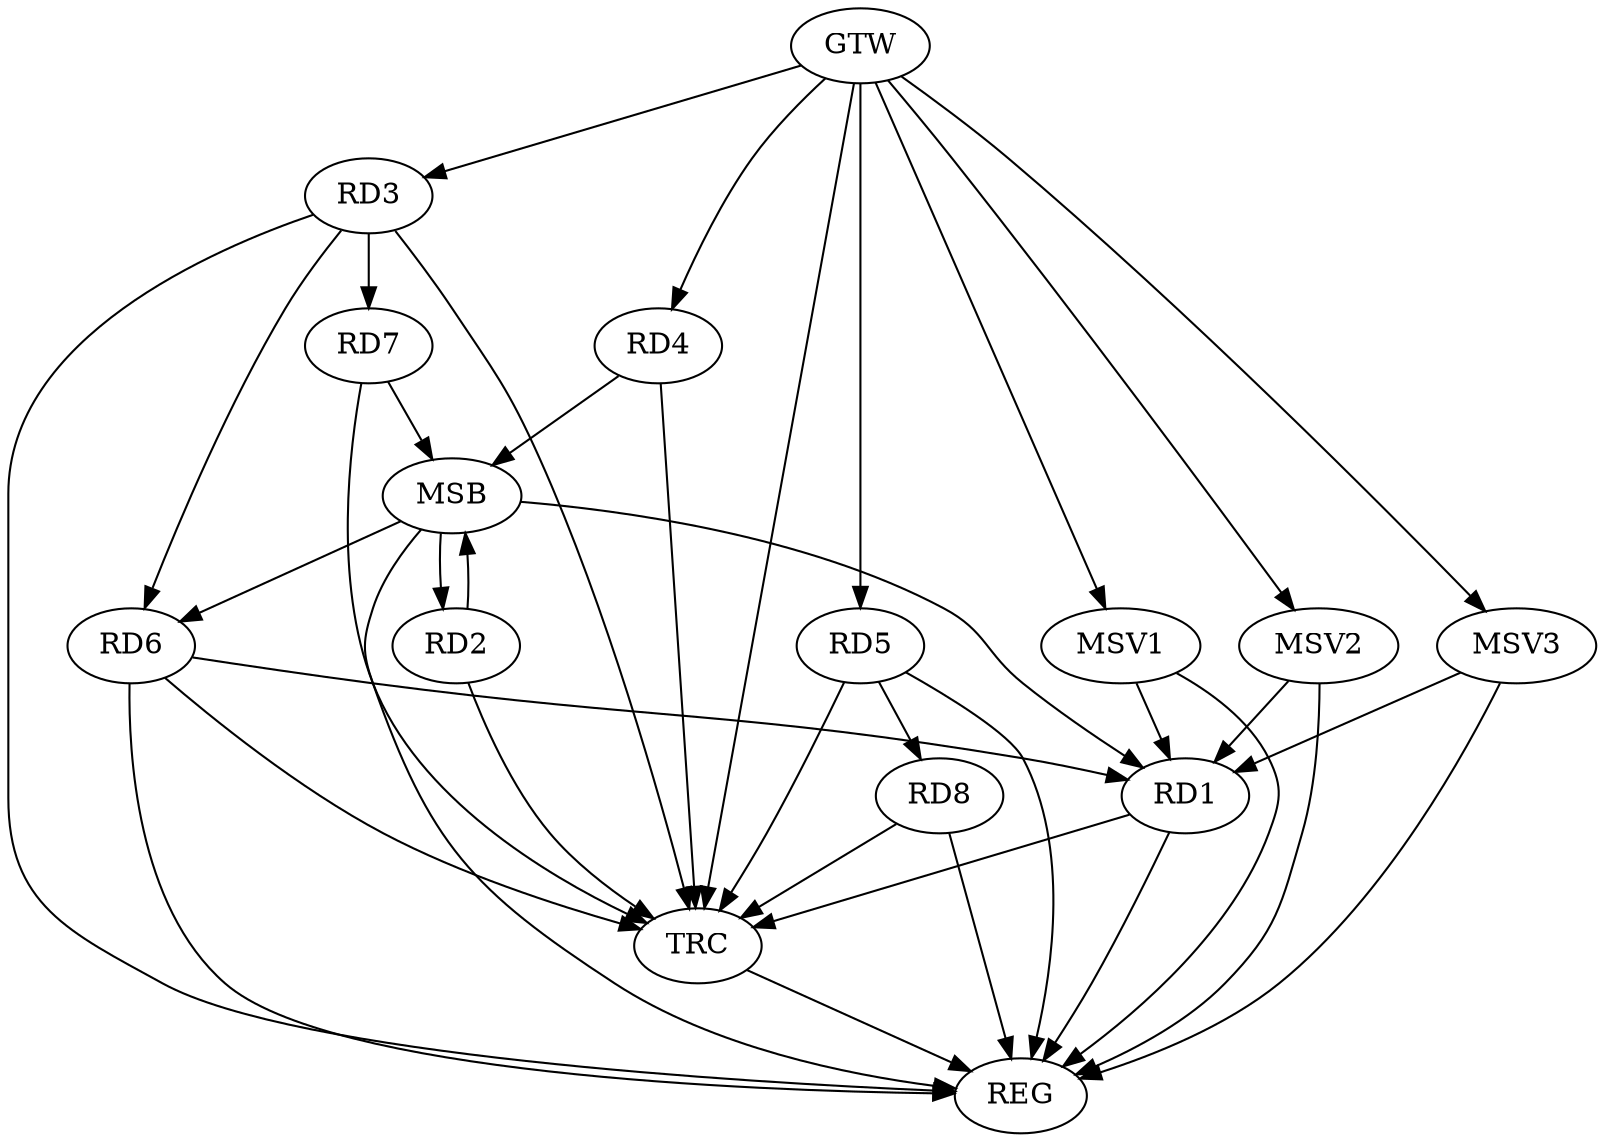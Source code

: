 strict digraph G {
  RD1 [ label="RD1" ];
  RD2 [ label="RD2" ];
  RD3 [ label="RD3" ];
  RD4 [ label="RD4" ];
  RD5 [ label="RD5" ];
  RD6 [ label="RD6" ];
  RD7 [ label="RD7" ];
  RD8 [ label="RD8" ];
  GTW [ label="GTW" ];
  REG [ label="REG" ];
  MSB [ label="MSB" ];
  TRC [ label="TRC" ];
  MSV1 [ label="MSV1" ];
  MSV2 [ label="MSV2" ];
  MSV3 [ label="MSV3" ];
  RD6 -> RD1;
  RD3 -> RD6;
  RD3 -> RD7;
  RD5 -> RD8;
  GTW -> RD3;
  GTW -> RD4;
  GTW -> RD5;
  RD1 -> REG;
  RD3 -> REG;
  RD5 -> REG;
  RD6 -> REG;
  RD8 -> REG;
  RD2 -> MSB;
  MSB -> REG;
  RD4 -> MSB;
  MSB -> RD2;
  RD7 -> MSB;
  MSB -> RD1;
  MSB -> RD6;
  RD1 -> TRC;
  RD2 -> TRC;
  RD3 -> TRC;
  RD4 -> TRC;
  RD5 -> TRC;
  RD6 -> TRC;
  RD7 -> TRC;
  RD8 -> TRC;
  GTW -> TRC;
  TRC -> REG;
  MSV1 -> RD1;
  GTW -> MSV1;
  MSV1 -> REG;
  MSV2 -> RD1;
  GTW -> MSV2;
  MSV2 -> REG;
  MSV3 -> RD1;
  GTW -> MSV3;
  MSV3 -> REG;
}
